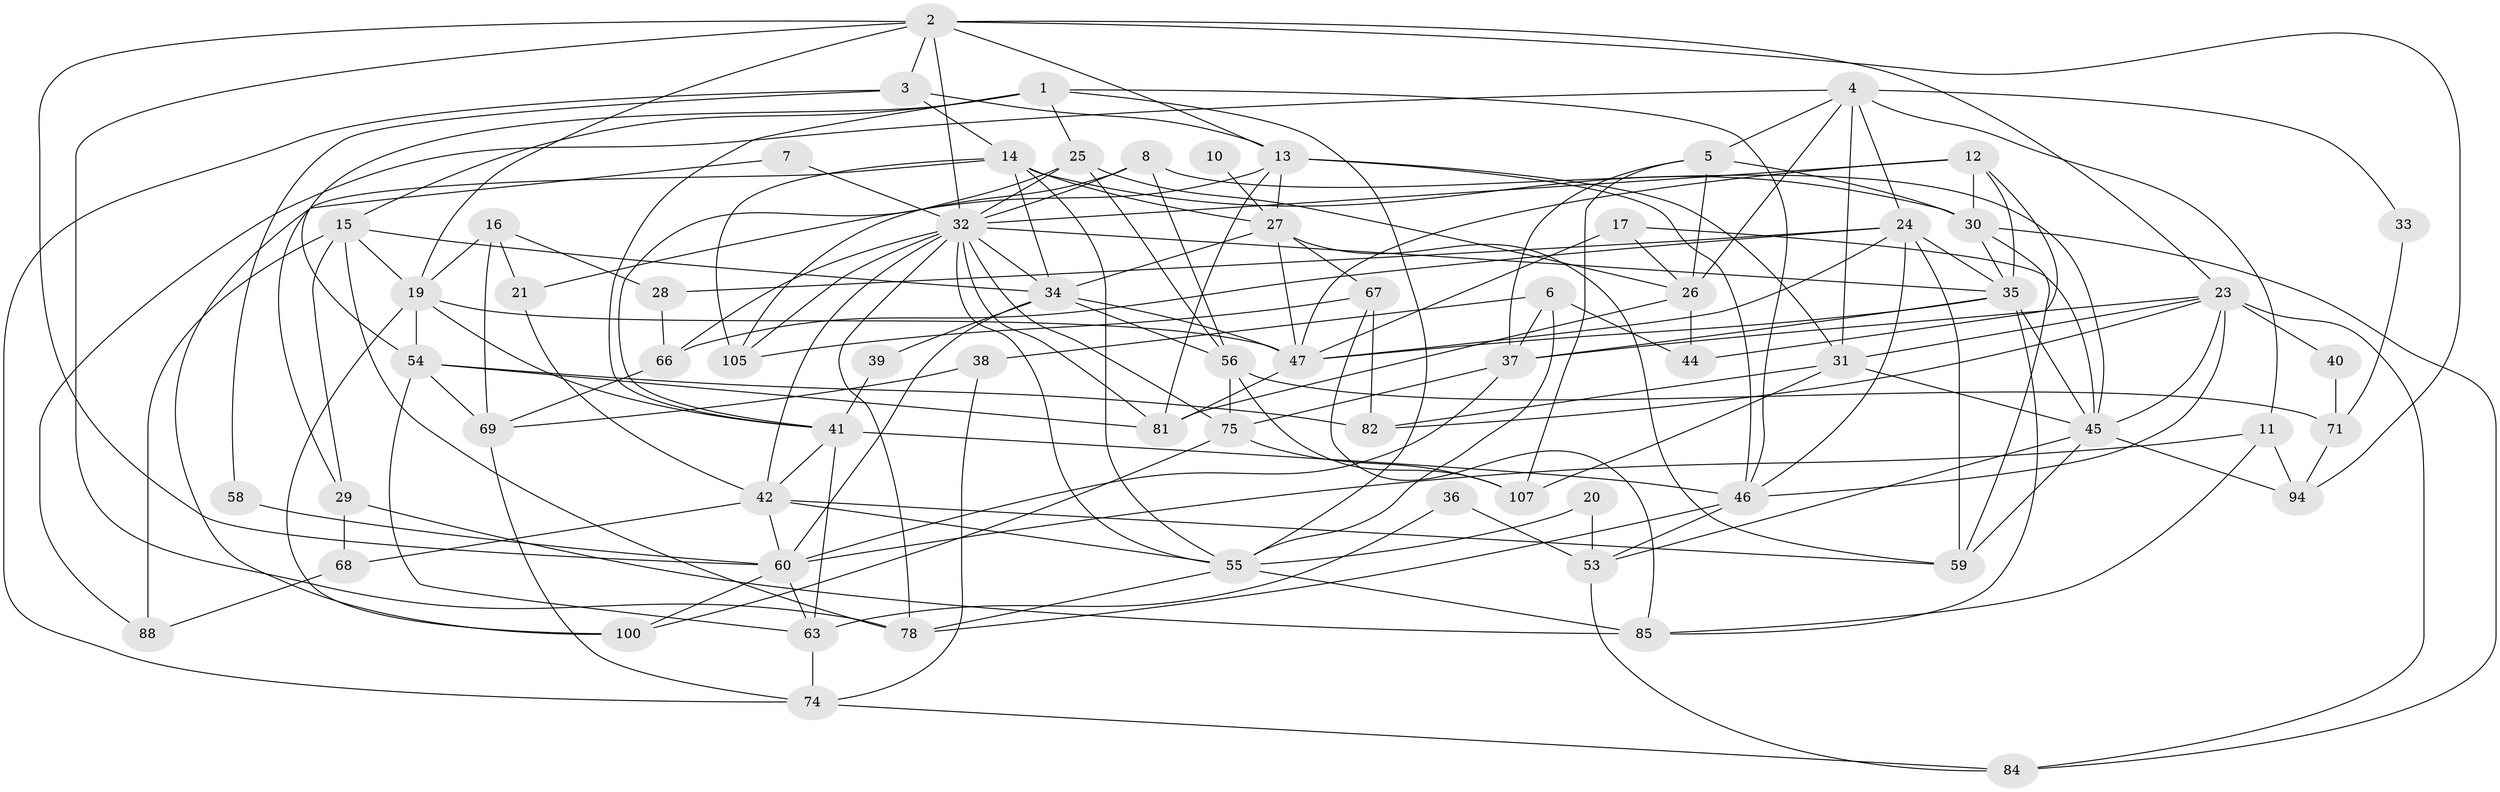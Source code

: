 // original degree distribution, {4: 0.32710280373831774, 6: 0.102803738317757, 3: 0.2616822429906542, 2: 0.1308411214953271, 5: 0.12149532710280374, 9: 0.009345794392523364, 8: 0.009345794392523364, 7: 0.037383177570093455}
// Generated by graph-tools (version 1.1) at 2025/42/03/06/25 10:42:00]
// undirected, 68 vertices, 173 edges
graph export_dot {
graph [start="1"]
  node [color=gray90,style=filled];
  1 [super="+93"];
  2 [super="+9"];
  3 [super="+18"];
  4 [super="+73"];
  5 [super="+61"];
  6 [super="+22"];
  7;
  8 [super="+64"];
  10;
  11;
  12 [super="+95"];
  13 [super="+80"];
  14 [super="+89"];
  15 [super="+72"];
  16 [super="+51"];
  17;
  19 [super="+52"];
  20;
  21;
  23 [super="+99"];
  24 [super="+92"];
  25 [super="+43"];
  26 [super="+101"];
  27 [super="+90"];
  28;
  29;
  30 [super="+70"];
  31 [super="+87"];
  32 [super="+57"];
  33;
  34 [super="+50"];
  35 [super="+106"];
  36;
  37 [super="+65"];
  38;
  39;
  40;
  41 [super="+98"];
  42 [super="+97"];
  44;
  45 [super="+48"];
  46 [super="+62"];
  47 [super="+49"];
  53 [super="+79"];
  54 [super="+96"];
  55 [super="+104"];
  56 [super="+86"];
  58;
  59;
  60 [super="+83"];
  63 [super="+103"];
  66;
  67;
  68;
  69 [super="+77"];
  71;
  74;
  75 [super="+76"];
  78;
  81 [super="+102"];
  82;
  84;
  85 [super="+91"];
  88;
  94;
  100;
  105;
  107;
  1 -- 55;
  1 -- 25;
  1 -- 54;
  1 -- 41;
  1 -- 46;
  1 -- 15;
  2 -- 19;
  2 -- 3;
  2 -- 32;
  2 -- 23;
  2 -- 78;
  2 -- 60;
  2 -- 94;
  2 -- 13;
  3 -- 58;
  3 -- 74;
  3 -- 14;
  3 -- 13;
  4 -- 26;
  4 -- 88;
  4 -- 31;
  4 -- 33;
  4 -- 5;
  4 -- 24;
  4 -- 11;
  5 -- 26;
  5 -- 37;
  5 -- 107;
  5 -- 30;
  6 -- 55;
  6 -- 44;
  6 -- 38;
  6 -- 37;
  7 -- 29;
  7 -- 32;
  8 -- 32;
  8 -- 41;
  8 -- 45;
  8 -- 56;
  10 -- 27 [weight=2];
  11 -- 94;
  11 -- 60;
  11 -- 85;
  12 -- 32;
  12 -- 44;
  12 -- 47;
  12 -- 35;
  12 -- 30;
  13 -- 81;
  13 -- 31;
  13 -- 21;
  13 -- 27;
  13 -- 46;
  14 -- 105;
  14 -- 30;
  14 -- 100;
  14 -- 55;
  14 -- 34;
  14 -- 27;
  15 -- 78;
  15 -- 19;
  15 -- 29;
  15 -- 88;
  15 -- 34;
  16 -- 21;
  16 -- 19;
  16 -- 28;
  16 -- 69;
  17 -- 47;
  17 -- 45;
  17 -- 26;
  19 -- 47;
  19 -- 41;
  19 -- 100;
  19 -- 54;
  20 -- 55;
  20 -- 53;
  21 -- 42;
  23 -- 82;
  23 -- 46;
  23 -- 84;
  23 -- 37;
  23 -- 40;
  23 -- 45;
  23 -- 31;
  24 -- 66;
  24 -- 59;
  24 -- 28;
  24 -- 46;
  24 -- 47;
  24 -- 35;
  25 -- 32;
  25 -- 105;
  25 -- 26;
  25 -- 56;
  26 -- 44;
  26 -- 81;
  27 -- 67;
  27 -- 34;
  27 -- 59;
  27 -- 47;
  28 -- 66;
  29 -- 68;
  29 -- 85;
  30 -- 59;
  30 -- 84;
  30 -- 35;
  31 -- 107;
  31 -- 45;
  31 -- 82;
  32 -- 66;
  32 -- 55;
  32 -- 35;
  32 -- 105;
  32 -- 42;
  32 -- 78;
  32 -- 34;
  32 -- 81;
  32 -- 75;
  33 -- 71;
  34 -- 47;
  34 -- 60;
  34 -- 39;
  34 -- 56;
  35 -- 47;
  35 -- 37;
  35 -- 85;
  35 -- 45;
  36 -- 53;
  36 -- 63;
  37 -- 75;
  37 -- 60;
  38 -- 74;
  38 -- 69;
  39 -- 41;
  40 -- 71;
  41 -- 63;
  41 -- 46;
  41 -- 42;
  42 -- 59;
  42 -- 55;
  42 -- 68;
  42 -- 60;
  45 -- 94;
  45 -- 59;
  45 -- 53;
  46 -- 78;
  46 -- 53;
  47 -- 81;
  53 -- 84;
  54 -- 81;
  54 -- 82;
  54 -- 69;
  54 -- 63;
  55 -- 78;
  55 -- 85;
  56 -- 107;
  56 -- 75;
  56 -- 71;
  58 -- 60;
  60 -- 100;
  60 -- 63;
  63 -- 74;
  66 -- 69;
  67 -- 105;
  67 -- 85;
  67 -- 82;
  68 -- 88;
  69 -- 74;
  71 -- 94;
  74 -- 84;
  75 -- 100;
  75 -- 107;
}
